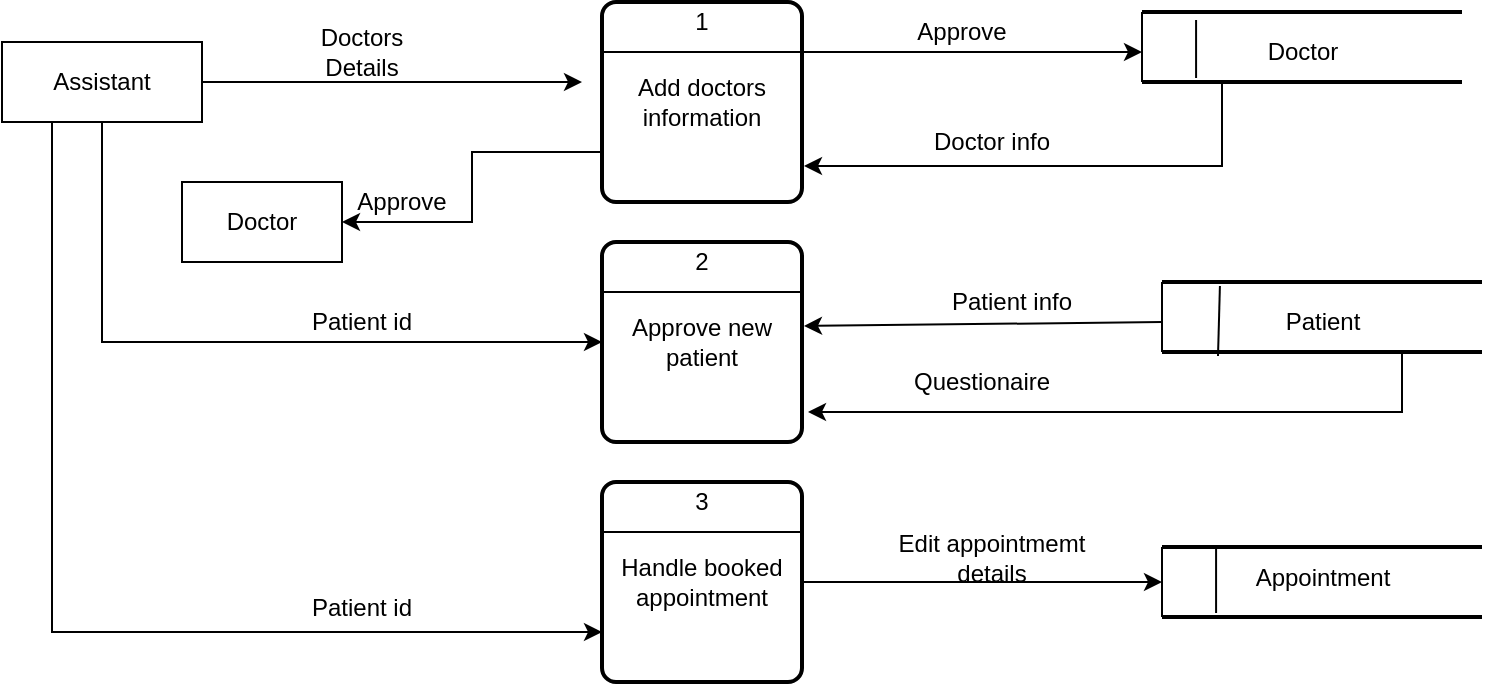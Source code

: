 <mxfile version="12.3.5" type="device" pages="1"><diagram id="9abyn13yR7JblaaxkSj3" name="Page-1"><mxGraphModel dx="1036" dy="582" grid="1" gridSize="10" guides="1" tooltips="1" connect="1" arrows="1" fold="1" page="1" pageScale="1" pageWidth="850" pageHeight="1100" math="0" shadow="0"><root><mxCell id="0"/><mxCell id="1" parent="0"/><mxCell id="43fMHsMch0pYw-VYRNih-36" style="edgeStyle=orthogonalEdgeStyle;rounded=0;orthogonalLoop=1;jettySize=auto;html=1;exitX=0;exitY=0.75;exitDx=0;exitDy=0;entryX=1;entryY=0.5;entryDx=0;entryDy=0;" edge="1" parent="1" source="43fMHsMch0pYw-VYRNih-16" target="43fMHsMch0pYw-VYRNih-35"><mxGeometry relative="1" as="geometry"/></mxCell><mxCell id="43fMHsMch0pYw-VYRNih-64" style="edgeStyle=orthogonalEdgeStyle;rounded=0;orthogonalLoop=1;jettySize=auto;html=1;exitX=1;exitY=0.25;exitDx=0;exitDy=0;" edge="1" parent="1" source="43fMHsMch0pYw-VYRNih-16"><mxGeometry relative="1" as="geometry"><mxPoint x="600" y="105" as="targetPoint"/></mxGeometry></mxCell><mxCell id="43fMHsMch0pYw-VYRNih-16" value="Add doctors information" style="rounded=1;whiteSpace=wrap;html=1;absoluteArcSize=1;arcSize=14;strokeWidth=2;" vertex="1" parent="1"><mxGeometry x="330" y="80" width="100" height="100" as="geometry"/></mxCell><mxCell id="43fMHsMch0pYw-VYRNih-20" value="" style="endArrow=none;html=1;entryX=1;entryY=0.25;entryDx=0;entryDy=0;exitX=0;exitY=0.25;exitDx=0;exitDy=0;" edge="1" parent="1" source="43fMHsMch0pYw-VYRNih-16" target="43fMHsMch0pYw-VYRNih-16"><mxGeometry width="50" height="50" relative="1" as="geometry"><mxPoint x="327" y="100" as="sourcePoint"/><mxPoint x="430" y="113" as="targetPoint"/><Array as="points"/></mxGeometry></mxCell><mxCell id="43fMHsMch0pYw-VYRNih-21" value="1" style="text;html=1;strokeColor=none;fillColor=none;align=center;verticalAlign=middle;whiteSpace=wrap;rounded=0;" vertex="1" parent="1"><mxGeometry x="360" y="80" width="40" height="20" as="geometry"/></mxCell><mxCell id="43fMHsMch0pYw-VYRNih-22" value="Approve new patient" style="rounded=1;whiteSpace=wrap;html=1;absoluteArcSize=1;arcSize=14;strokeWidth=2;" vertex="1" parent="1"><mxGeometry x="330" y="200" width="100" height="100" as="geometry"/></mxCell><mxCell id="43fMHsMch0pYw-VYRNih-23" value="Handle booked appointment" style="rounded=1;whiteSpace=wrap;html=1;absoluteArcSize=1;arcSize=14;strokeWidth=2;" vertex="1" parent="1"><mxGeometry x="330" y="320" width="100" height="100" as="geometry"/></mxCell><mxCell id="43fMHsMch0pYw-VYRNih-24" value="" style="endArrow=none;html=1;entryX=1;entryY=0.25;entryDx=0;entryDy=0;exitX=0;exitY=0.25;exitDx=0;exitDy=0;" edge="1" parent="1" source="43fMHsMch0pYw-VYRNih-22" target="43fMHsMch0pYw-VYRNih-22"><mxGeometry width="50" height="50" relative="1" as="geometry"><mxPoint x="330" y="234" as="sourcePoint"/><mxPoint x="380" y="440" as="targetPoint"/></mxGeometry></mxCell><mxCell id="43fMHsMch0pYw-VYRNih-25" value="" style="endArrow=none;html=1;entryX=1;entryY=0.25;entryDx=0;entryDy=0;exitX=0;exitY=0.25;exitDx=0;exitDy=0;" edge="1" parent="1" source="43fMHsMch0pYw-VYRNih-23" target="43fMHsMch0pYw-VYRNih-23"><mxGeometry width="50" height="50" relative="1" as="geometry"><mxPoint x="330" y="345" as="sourcePoint"/><mxPoint x="380" y="440" as="targetPoint"/></mxGeometry></mxCell><mxCell id="43fMHsMch0pYw-VYRNih-26" value="2" style="text;html=1;strokeColor=none;fillColor=none;align=center;verticalAlign=middle;whiteSpace=wrap;rounded=0;" vertex="1" parent="1"><mxGeometry x="360" y="200" width="40" height="20" as="geometry"/></mxCell><mxCell id="43fMHsMch0pYw-VYRNih-28" value="3" style="text;html=1;strokeColor=none;fillColor=none;align=center;verticalAlign=middle;whiteSpace=wrap;rounded=0;" vertex="1" parent="1"><mxGeometry x="360" y="320" width="40" height="20" as="geometry"/></mxCell><mxCell id="43fMHsMch0pYw-VYRNih-30" style="edgeStyle=orthogonalEdgeStyle;rounded=0;orthogonalLoop=1;jettySize=auto;html=1;exitX=1;exitY=0.5;exitDx=0;exitDy=0;" edge="1" parent="1" source="43fMHsMch0pYw-VYRNih-29"><mxGeometry relative="1" as="geometry"><mxPoint x="320" y="120" as="targetPoint"/></mxGeometry></mxCell><mxCell id="43fMHsMch0pYw-VYRNih-33" style="edgeStyle=orthogonalEdgeStyle;rounded=0;orthogonalLoop=1;jettySize=auto;html=1;exitX=0.5;exitY=1;exitDx=0;exitDy=0;entryX=0;entryY=0.5;entryDx=0;entryDy=0;" edge="1" parent="1" source="43fMHsMch0pYw-VYRNih-29" target="43fMHsMch0pYw-VYRNih-22"><mxGeometry relative="1" as="geometry"><mxPoint x="80" y="240" as="targetPoint"/></mxGeometry></mxCell><mxCell id="43fMHsMch0pYw-VYRNih-34" style="edgeStyle=orthogonalEdgeStyle;rounded=0;orthogonalLoop=1;jettySize=auto;html=1;exitX=0.25;exitY=1;exitDx=0;exitDy=0;entryX=0;entryY=0.75;entryDx=0;entryDy=0;" edge="1" parent="1" source="43fMHsMch0pYw-VYRNih-29" target="43fMHsMch0pYw-VYRNih-23"><mxGeometry relative="1" as="geometry"/></mxCell><mxCell id="43fMHsMch0pYw-VYRNih-29" value="Assistant" style="rounded=0;whiteSpace=wrap;html=1;" vertex="1" parent="1"><mxGeometry x="30" y="100" width="100" height="40" as="geometry"/></mxCell><mxCell id="43fMHsMch0pYw-VYRNih-35" value="Doctor" style="rounded=0;whiteSpace=wrap;html=1;" vertex="1" parent="1"><mxGeometry x="120" y="170" width="80" height="40" as="geometry"/></mxCell><mxCell id="43fMHsMch0pYw-VYRNih-39" value="" style="line;strokeWidth=2;html=1;" vertex="1" parent="1"><mxGeometry x="600" y="80" width="160" height="10" as="geometry"/></mxCell><mxCell id="43fMHsMch0pYw-VYRNih-65" style="edgeStyle=orthogonalEdgeStyle;rounded=0;orthogonalLoop=1;jettySize=auto;html=1;exitX=0.25;exitY=0.5;exitDx=0;exitDy=0;exitPerimeter=0;entryX=1.01;entryY=0.82;entryDx=0;entryDy=0;entryPerimeter=0;" edge="1" parent="1" source="43fMHsMch0pYw-VYRNih-40" target="43fMHsMch0pYw-VYRNih-16"><mxGeometry relative="1" as="geometry"><mxPoint x="620" y="190" as="targetPoint"/><Array as="points"><mxPoint x="640" y="162"/></Array></mxGeometry></mxCell><mxCell id="43fMHsMch0pYw-VYRNih-40" value="" style="line;strokeWidth=2;html=1;" vertex="1" parent="1"><mxGeometry x="600" y="115" width="160" height="10" as="geometry"/></mxCell><mxCell id="43fMHsMch0pYw-VYRNih-41" value="" style="endArrow=none;html=1;entryX=0;entryY=0.5;entryDx=0;entryDy=0;entryPerimeter=0;exitX=0;exitY=0.5;exitDx=0;exitDy=0;exitPerimeter=0;" edge="1" parent="1" source="43fMHsMch0pYw-VYRNih-40" target="43fMHsMch0pYw-VYRNih-39"><mxGeometry width="50" height="50" relative="1" as="geometry"><mxPoint x="600" y="110" as="sourcePoint"/><mxPoint x="70" y="420" as="targetPoint"/><Array as="points"/></mxGeometry></mxCell><mxCell id="43fMHsMch0pYw-VYRNih-42" value="" style="endArrow=none;html=1;entryX=0.169;entryY=0.9;entryDx=0;entryDy=0;entryPerimeter=0;exitX=0.169;exitY=0.3;exitDx=0;exitDy=0;exitPerimeter=0;" edge="1" parent="1" source="43fMHsMch0pYw-VYRNih-40" target="43fMHsMch0pYw-VYRNih-39"><mxGeometry width="50" height="50" relative="1" as="geometry"><mxPoint x="20" y="470" as="sourcePoint"/><mxPoint x="70" y="420" as="targetPoint"/></mxGeometry></mxCell><mxCell id="43fMHsMch0pYw-VYRNih-43" value="" style="line;strokeWidth=2;html=1;" vertex="1" parent="1"><mxGeometry x="610" y="215" width="160" height="10" as="geometry"/></mxCell><mxCell id="43fMHsMch0pYw-VYRNih-71" style="edgeStyle=orthogonalEdgeStyle;rounded=0;orthogonalLoop=1;jettySize=auto;html=1;exitX=0.75;exitY=0.5;exitDx=0;exitDy=0;exitPerimeter=0;entryX=1.03;entryY=0.85;entryDx=0;entryDy=0;entryPerimeter=0;" edge="1" parent="1" source="43fMHsMch0pYw-VYRNih-44" target="43fMHsMch0pYw-VYRNih-22"><mxGeometry relative="1" as="geometry"><mxPoint x="700" y="290" as="targetPoint"/><Array as="points"><mxPoint x="730" y="285"/></Array></mxGeometry></mxCell><mxCell id="43fMHsMch0pYw-VYRNih-44" value="" style="line;strokeWidth=2;html=1;" vertex="1" parent="1"><mxGeometry x="610" y="250" width="160" height="10" as="geometry"/></mxCell><mxCell id="43fMHsMch0pYw-VYRNih-46" value="" style="endArrow=none;html=1;entryX=0;entryY=0.5;entryDx=0;entryDy=0;entryPerimeter=0;exitX=0;exitY=0.5;exitDx=0;exitDy=0;exitPerimeter=0;" edge="1" parent="1" source="43fMHsMch0pYw-VYRNih-44" target="43fMHsMch0pYw-VYRNih-43"><mxGeometry width="50" height="50" relative="1" as="geometry"><mxPoint x="610" y="270" as="sourcePoint"/><mxPoint x="660" y="220" as="targetPoint"/><Array as="points"><mxPoint x="610" y="240"/></Array></mxGeometry></mxCell><mxCell id="43fMHsMch0pYw-VYRNih-47" value="" style="endArrow=none;html=1;entryX=0.181;entryY=0.7;entryDx=0;entryDy=0;entryPerimeter=0;exitX=0.175;exitY=0.7;exitDx=0;exitDy=0;exitPerimeter=0;" edge="1" parent="1" source="43fMHsMch0pYw-VYRNih-44" target="43fMHsMch0pYw-VYRNih-43"><mxGeometry width="50" height="50" relative="1" as="geometry"><mxPoint x="630" y="270" as="sourcePoint"/><mxPoint x="680" y="220" as="targetPoint"/></mxGeometry></mxCell><mxCell id="43fMHsMch0pYw-VYRNih-49" value="" style="line;strokeWidth=2;html=1;" vertex="1" parent="1"><mxGeometry x="610" y="347.5" width="160" height="10" as="geometry"/></mxCell><mxCell id="43fMHsMch0pYw-VYRNih-50" value="" style="line;strokeWidth=2;html=1;" vertex="1" parent="1"><mxGeometry x="610" y="382.5" width="160" height="10" as="geometry"/></mxCell><mxCell id="43fMHsMch0pYw-VYRNih-51" value="" style="endArrow=none;html=1;exitX=0.169;exitY=0.3;exitDx=0;exitDy=0;exitPerimeter=0;entryX=0.169;entryY=0.6;entryDx=0;entryDy=0;entryPerimeter=0;" edge="1" parent="1" source="43fMHsMch0pYw-VYRNih-50" target="43fMHsMch0pYw-VYRNih-49"><mxGeometry width="50" height="50" relative="1" as="geometry"><mxPoint x="590" y="402.5" as="sourcePoint"/><mxPoint x="640" y="352.5" as="targetPoint"/></mxGeometry></mxCell><mxCell id="43fMHsMch0pYw-VYRNih-52" value="" style="endArrow=none;html=1;entryX=0;entryY=0.5;entryDx=0;entryDy=0;entryPerimeter=0;exitX=0;exitY=0.5;exitDx=0;exitDy=0;exitPerimeter=0;" edge="1" parent="1" source="43fMHsMch0pYw-VYRNih-50" target="43fMHsMch0pYw-VYRNih-49"><mxGeometry width="50" height="50" relative="1" as="geometry"><mxPoint x="580" y="402.5" as="sourcePoint"/><mxPoint x="630" y="352.5" as="targetPoint"/></mxGeometry></mxCell><mxCell id="43fMHsMch0pYw-VYRNih-53" value="Doctor" style="text;html=1;align=center;verticalAlign=middle;resizable=0;points=[];;autosize=1;" vertex="1" parent="1"><mxGeometry x="655" y="95" width="50" height="20" as="geometry"/></mxCell><mxCell id="43fMHsMch0pYw-VYRNih-54" value="Patient" style="text;html=1;align=center;verticalAlign=middle;resizable=0;points=[];;autosize=1;" vertex="1" parent="1"><mxGeometry x="665" y="230" width="50" height="20" as="geometry"/></mxCell><mxCell id="43fMHsMch0pYw-VYRNih-56" value="Appointment" style="text;html=1;align=center;verticalAlign=middle;resizable=0;points=[];;autosize=1;" vertex="1" parent="1"><mxGeometry x="650" y="357.5" width="80" height="20" as="geometry"/></mxCell><mxCell id="43fMHsMch0pYw-VYRNih-69" value="" style="endArrow=classic;html=1;entryX=1.01;entryY=0.42;entryDx=0;entryDy=0;entryPerimeter=0;" edge="1" parent="1" target="43fMHsMch0pYw-VYRNih-22"><mxGeometry width="50" height="50" relative="1" as="geometry"><mxPoint x="610" y="240" as="sourcePoint"/><mxPoint x="540" y="225" as="targetPoint"/></mxGeometry></mxCell><mxCell id="43fMHsMch0pYw-VYRNih-72" value="" style="endArrow=classic;html=1;exitX=1;exitY=0.5;exitDx=0;exitDy=0;" edge="1" parent="1" source="43fMHsMch0pYw-VYRNih-23"><mxGeometry width="50" height="50" relative="1" as="geometry"><mxPoint x="500" y="400" as="sourcePoint"/><mxPoint x="610" y="370" as="targetPoint"/></mxGeometry></mxCell><mxCell id="43fMHsMch0pYw-VYRNih-73" value="Doctors Details" style="text;html=1;strokeColor=none;fillColor=none;align=center;verticalAlign=middle;whiteSpace=wrap;rounded=0;" vertex="1" parent="1"><mxGeometry x="190" y="95" width="40" height="20" as="geometry"/></mxCell><mxCell id="43fMHsMch0pYw-VYRNih-74" value="Patient id" style="text;html=1;strokeColor=none;fillColor=none;align=center;verticalAlign=middle;whiteSpace=wrap;rounded=0;" vertex="1" parent="1"><mxGeometry x="180" y="230" width="60" height="20" as="geometry"/></mxCell><mxCell id="43fMHsMch0pYw-VYRNih-75" value="Patient id" style="text;html=1;strokeColor=none;fillColor=none;align=center;verticalAlign=middle;whiteSpace=wrap;rounded=0;" vertex="1" parent="1"><mxGeometry x="180" y="373" width="60" height="20" as="geometry"/></mxCell><mxCell id="43fMHsMch0pYw-VYRNih-76" value="Approve" style="text;html=1;strokeColor=none;fillColor=none;align=center;verticalAlign=middle;whiteSpace=wrap;rounded=0;" vertex="1" parent="1"><mxGeometry x="490" y="85" width="40" height="20" as="geometry"/></mxCell><mxCell id="43fMHsMch0pYw-VYRNih-77" value="Doctor info" style="text;html=1;strokeColor=none;fillColor=none;align=center;verticalAlign=middle;whiteSpace=wrap;rounded=0;" vertex="1" parent="1"><mxGeometry x="490" y="140" width="70" height="20" as="geometry"/></mxCell><mxCell id="43fMHsMch0pYw-VYRNih-78" value="Patient info" style="text;html=1;strokeColor=none;fillColor=none;align=center;verticalAlign=middle;whiteSpace=wrap;rounded=0;" vertex="1" parent="1"><mxGeometry x="500" y="220" width="70" height="20" as="geometry"/></mxCell><mxCell id="43fMHsMch0pYw-VYRNih-79" value="Questionaire" style="text;html=1;strokeColor=none;fillColor=none;align=center;verticalAlign=middle;whiteSpace=wrap;rounded=0;" vertex="1" parent="1"><mxGeometry x="500" y="260" width="40" height="20" as="geometry"/></mxCell><mxCell id="43fMHsMch0pYw-VYRNih-80" value="Edit appointmemt details" style="text;html=1;strokeColor=none;fillColor=none;align=center;verticalAlign=middle;whiteSpace=wrap;rounded=0;" vertex="1" parent="1"><mxGeometry x="460" y="348" width="130" height="20" as="geometry"/></mxCell><mxCell id="43fMHsMch0pYw-VYRNih-81" value="Approve" style="text;html=1;strokeColor=none;fillColor=none;align=center;verticalAlign=middle;whiteSpace=wrap;rounded=0;" vertex="1" parent="1"><mxGeometry x="210" y="170" width="40" height="20" as="geometry"/></mxCell></root></mxGraphModel></diagram></mxfile>